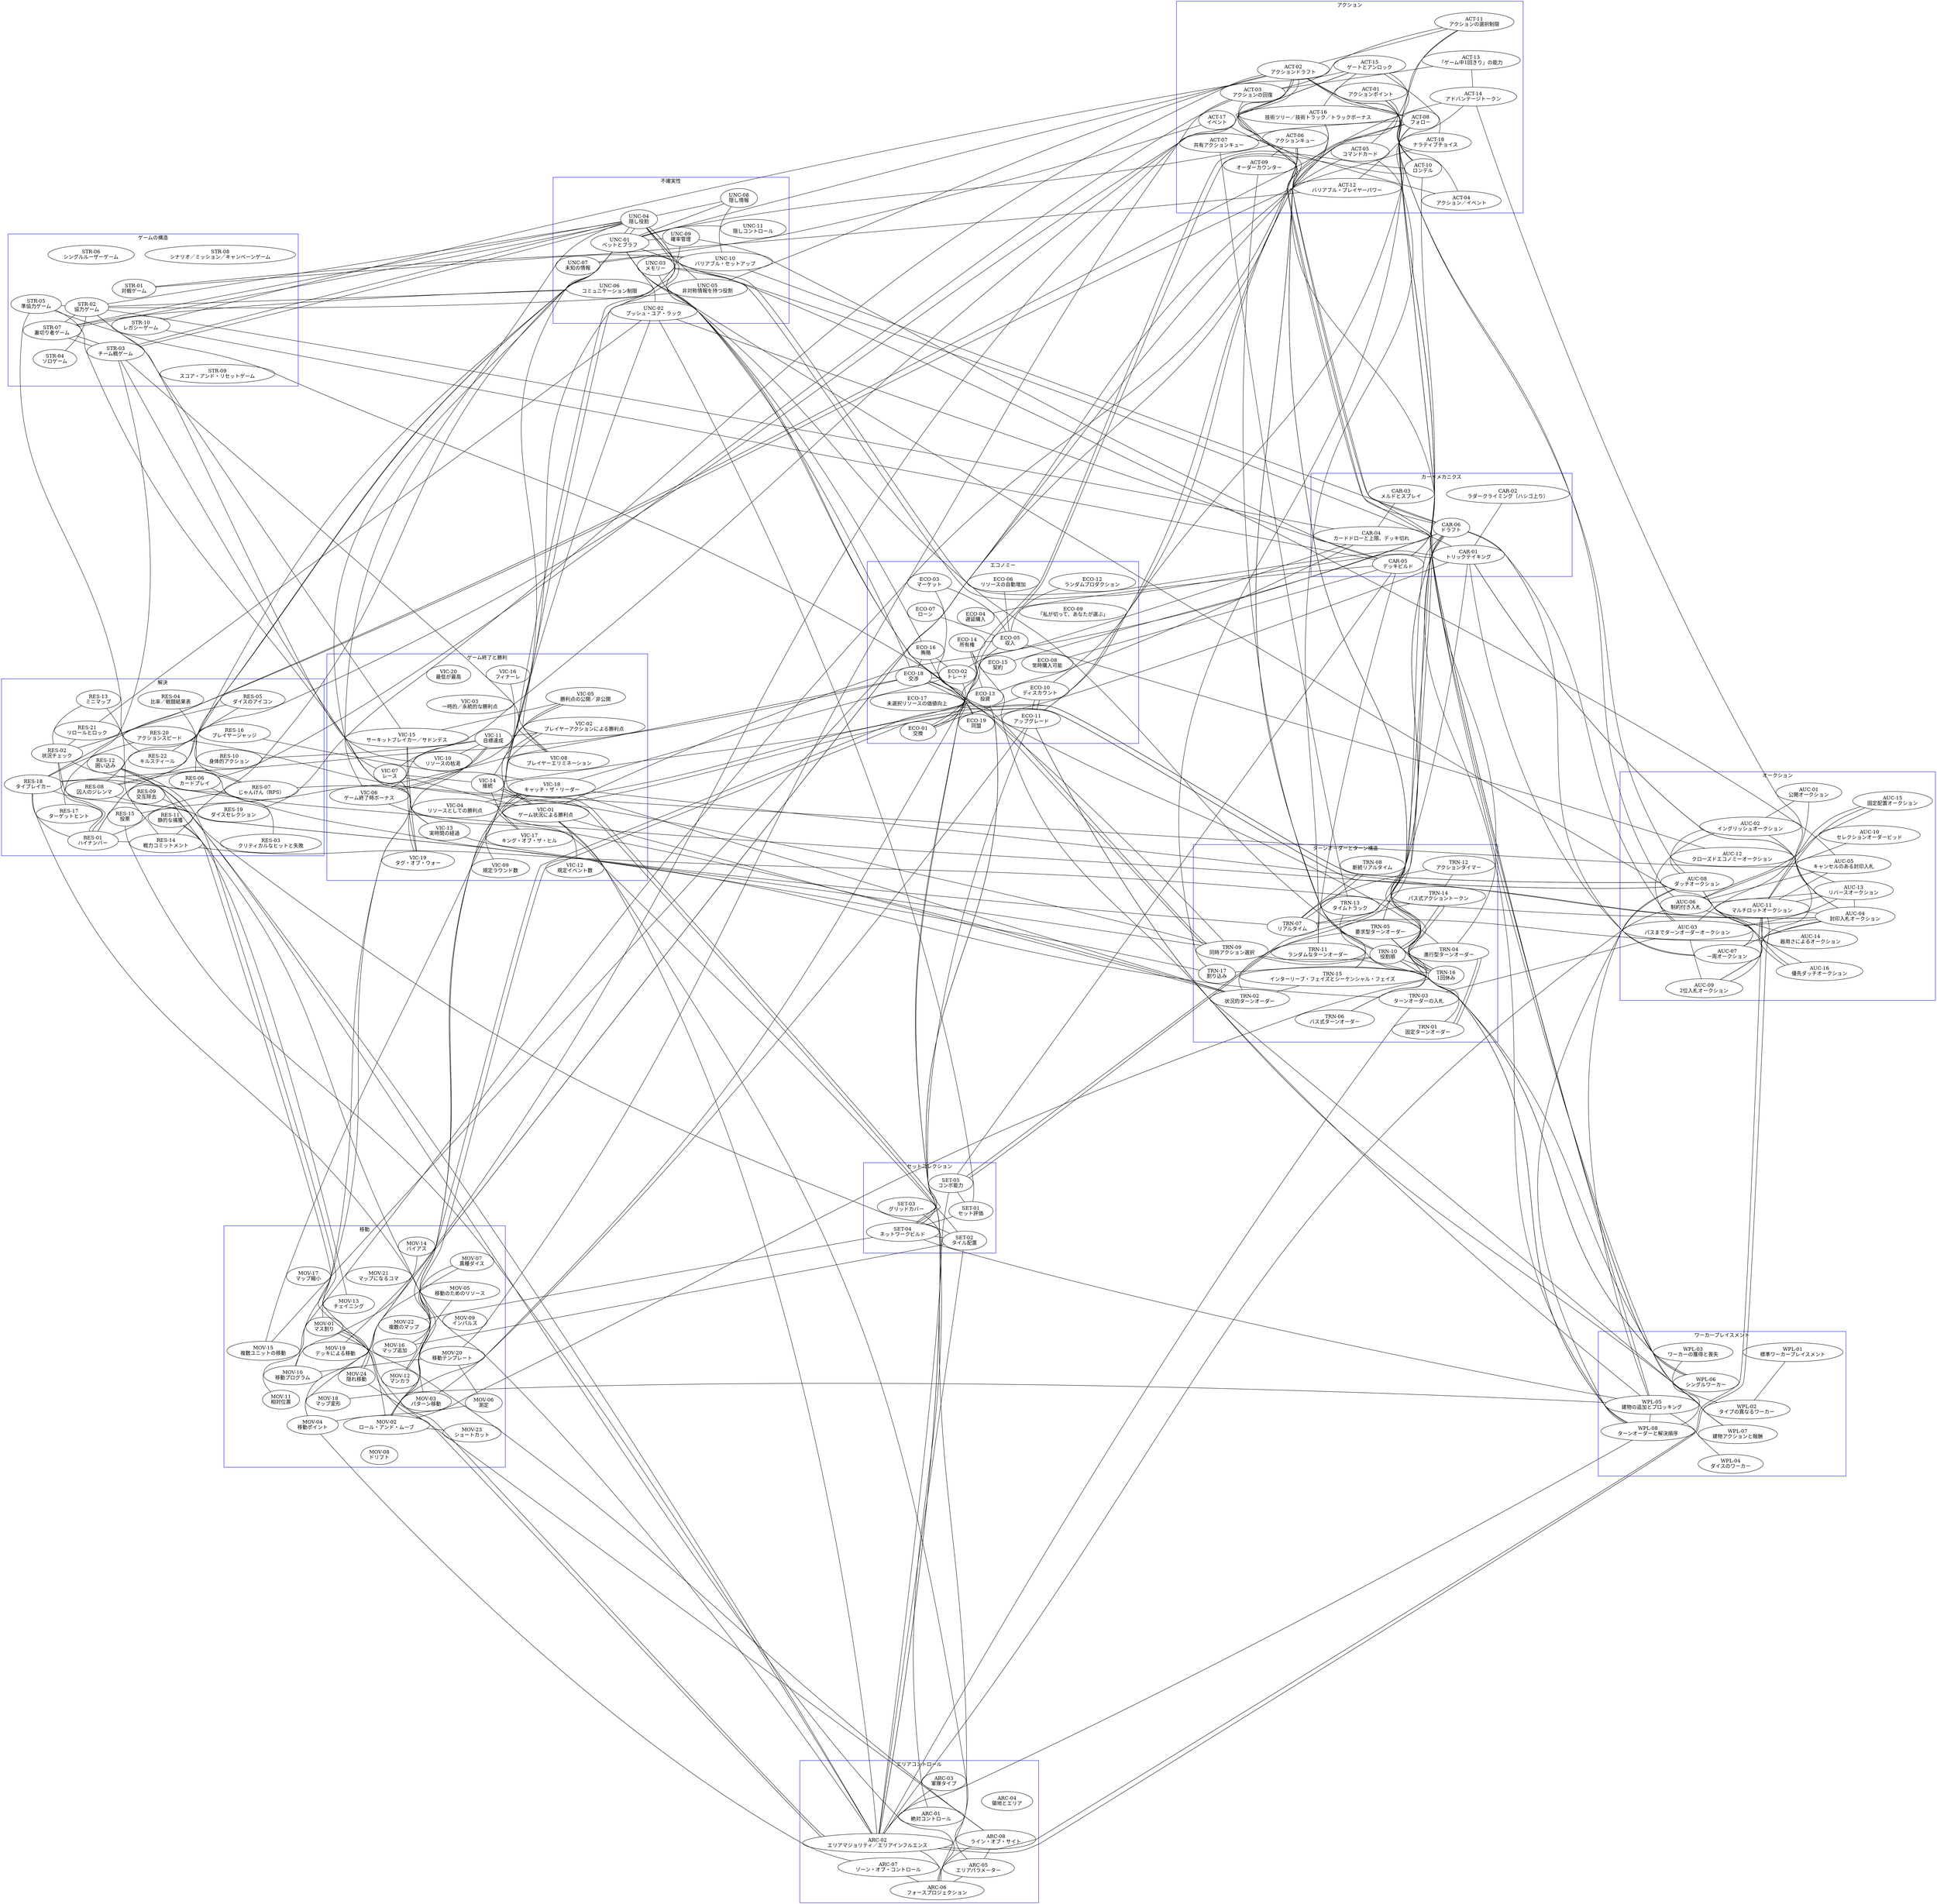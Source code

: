 digraph G {

    splines=true

    graph [
        charset = "UTF-8";
        layout = fdp;
    ];
    edge [
        dir = none;
    ];

    subgraph cluster_STR {
        str01[label="STR-01\n対戦ゲーム"];
        str02[label="STR-02\n協力ゲーム"];
        str03[label="STR-03\nチーム戦ゲーム"];
        str04[label="STR-04\nソロゲーム"];
        str05[label="STR-05\n準協力ゲーム"];
        str06[label="STR-06\nシングルルーザーゲーム"];
        str07[label="STR-07\n裏切り者ゲーム"];
        str08[label="STR-08\nシナリオ／ミッション／キャンペーンゲーム"];
        str09[label="STR-09\nスコア・アンド・リセットゲーム"];
        str10[label="STR-10\nレガシーゲーム"];
        color=blue
        label="ゲームの構造"
    }

    subgraph cluster_TRN {
        trn01[label="TRN-01\n固定ターンオーダー"];
        trn02[label="TRN-02\n状況的ターンオーダー"];
        trn03[label="TRN-03\nターンオーダーの入札"];
        trn04[label="TRN-04\n進行型ターンオーダー"];
        trn05[label="TRN-05\n要求型ターンオーダー"];
        trn06[label="TRN-06\nパス式ターンオーダー"];
        trn07[label="TRN-07\nリアルタイム"];
        trn08[label="TRN-08\n断続リアルタイム"];
        trn09[label="TRN-09\n同時アクション選択"];
        trn10[label="TRN-10\n役割順"];
        trn11[label="TRN-11\nランダムなターンオーダー"];
        trn12[label="TRN-12\nアクションタイマー"];
        trn13[label="TRN-13\nタイムトラック"];
        trn14[label="TRN-14\nパス式アクショントークン"];
        trn15[label="TRN-15\nインターリーブ・フェイズとシーケンシャル・フェイズ"];
        trn16[label="TRN-16\n1回休み"];
        trn17[label="TRN-17\n割り込み"];
        color=blue
        label="ターンオーダーとターン構造"
    }

    subgraph cluster_ACT {
        act01[label="ACT-01\nアクションポイント"];
        act02[label="ACT-02\nアクションドラフト"];
        act03[label="ACT-03\nアクションの回復"];
        act04[label="ACT-04\nアクション／イベント"];
        act05[label="ACT-05\nコマンドカード"];
        act06[label="ACT-06\nアクションキュー"];
        act07[label="ACT-07\n共有アクションキュー"];
        act08[label="ACT-08\nフォロー"];
        act09[label="ACT-09\nオーダーカウンター"];
        act10[label="ACT-10\nロンデル"];
        act11[label="ACT-11\nアクションの選択制限"];
        act12[label="ACT-12\nバリアブル・プレイヤーパワー"];
        act13[label="ACT-13\n「ゲーム中1回きり」の能力"];
        act14[label="ACT-14\nアドバンテージトークン"];
        act15[label="ACT-15\nゲートとアンロック"];
        act16[label="ACT-16\n技術ツリー／技術トラック／トラックボーナス"];
        act17[label="ACT-17\nイベント"];
        act18[label="ACT-18\nナラティブチョイス"];
        color=blue
        label="アクション"
    }

    subgraph cluster_RES {
        res01[label="RES-01\nハイナンバー"];
        res02[label="RES-02\n状況チェック"];
        res03[label="RES-03\nクリティカルなヒットと失敗"];
        res04[label="RES-04\n比率／戦闘結果表"];
        res05[label="RES-05\nダイスのアイコン"];
        res06[label="RES-06\nカードプレイ"];
        res07[label="RES-07\nじゃんけん（RPS）"];
        res08[label="RES-08\n囚人のジレンマ"];
        res09[label="RES-09\n交互除去"];
        res10[label="RES-10\n身体的アクション"];
        res11[label="RES-11\n静的な捕獲"];
        res12[label="RES-12\n囲い込み"];
        res13[label="RES-13\nミニマップ"];
        res14[label="RES-14\n戦力コミットメント"];
        res15[label="RES-15\n投票"];
        res16[label="RES-16\nプレイヤージャッジ"];
        res17[label="RES-17\nターゲットヒント"];
        res18[label="RES-18\nタイブレイカー"];
        res19[label="RES-19\nダイスセレクション"];
        res20[label="RES-20\nアクションスピード"];
        res21[label="RES-21\nリロールとロック"];
        res22[label="RES-22\nキルスティール"];
        color=blue
        label="解決"
    }

    subgraph cluster_VIC {
        vic01[label="VIC-01\nゲーム状況による勝利点"];
        vic02[label="VIC-02\nプレイヤーアクションによる勝利点"];
        vic03[label="VIC-03\n一時的／永続的な勝利点"];
        vic04[label="VIC-04\nリソースとしての勝利点"];
        vic05[label="VIC-05\n勝利点の公開／非公開"];
        vic06[label="VIC-06\nゲーム終了時ボーナス"];
        vic07[label="VIC-07\nレース"];
        vic08[label="VIC-08\nプレイヤーエリミネーション"];
        vic09[label="VIC-09\n規定ラウンド数"];
        vic10[label="VIC-10\nリソースの枯渇"];
        vic11[label="VIC-11\n目標達成"];
        vic12[label="VIC-12\n規定イベント数"];
        vic13[label="VIC-13\n実時間の経過"];
        vic14[label="VIC-14\n接続"];
        vic15[label="VIC-15\nサーキットブレイカー／サドンデス"];
        vic16[label="VIC-16\nフィナーレ"];
        vic17[label="VIC-17\nキング・オブ・ザ・ヒル"];
        vic18[label="VIC-18\nキャッチ・ザ・リーダー"];
        vic19[label="VIC-19\nタグ・オブ・ウォー"];
        vic20[label="VIC-20\n最低が最高"];
        color=blue
        label="ゲーム終了と勝利"
    }

    subgraph cluster_UNC {
        unc01[label="UNC-01\nベットとブラフ"];
        unc02[label="UNC-02\nプッシュ・ユア・ラック"];
        unc03[label="UNC-03\nメモリー"];
        unc04[label="UNC-04\n隠し役割"];
        unc05[label="UNC-05\n非対称情報を持つ役割"];
        unc06[label="UNC-06\nコミュニケーション制限"];
        unc07[label="UNC-07\n未知の情報"];
        unc08[label="UNC-08\n隠し情報"];
        unc09[label="UNC-09\n確率管理"];
        unc10[label="UNC-10\nバリアブル・セットアップ"];
        unc11[label="UNC-11\n隠しコントロール"];
        color=blue
        label="不確実性"
    }

    subgraph cluster_ECO {
        eco01[label="ECO-01\n交換"];
        eco02[label="ECO-02\nトレード"];
        eco03[label="ECO-03\nマーケット"];
        eco04[label="ECO-04\n遅延購入"];
        eco05[label="ECO-05\n収入"];
        eco06[label="ECO-06\nリソースの自動増加"];
        eco07[label="ECO-07\nローン"];
        eco08[label="ECO-08\n常時購入可能"];
        eco09[label="ECO-09\n「私が切って、あなたが選ぶ」"];
        eco10[label="ECO-10\nディスカウント"];
        eco11[label="ECO-11\nアップグレード"];
        eco12[label="ECO-12\nランダムプロダクション"];
        eco13[label="ECO-13\n投資"];
        eco14[label="ECO-14\n所有権"];
        eco15[label="ECO-15\n契約"];
        eco16[label="ECO-16\n賄賂"];
        eco17[label="ECO-17\n未選択リソースの価値向上"];
        eco18[label="ECO-18\n交渉"];
        eco19[label="ECO-19\n同盟"];
        color=blue
        label="エコノミー"
    }

    subgraph cluster_AUC {
        auc01[label="AUC-01\n公開オークション"];
        auc02[label="AUC-02\nイングリッシュオークション"];
        auc03[label="AUC-03\nパスまでターンオーダーオークション"];
        auc04[label="AUC-04\n封印入札オークション"];
        auc05[label="AUC-05\nキャンセルのある封印入札"];
        auc06[label="AUC-06\n制約付き入札"];
        auc07[label="AUC-07\n一周オークション"];
        auc08[label="AUC-08\nダッチオークション"];
        auc09[label="AUC-09\n2位入札オークション"];
        auc10[label="AUC-10\nセレクションオーダービッド"];
        auc11[label="AUC-11\nマルチロットオークション"];
        auc12[label="AUC-12\nクローズドエコノミーオークション"];
        auc13[label="AUC-13\nリバースオークション"];
        auc14[label="AUC-14\n器用さによるオークション"];
        auc15[label="AUC-15\n固定配置オークション"];
        auc16[label="AUC-16\n優先ダッチオークション"];
        color=blue
        label="オークション"
    }

    subgraph cluster_WPL {
        wpl01[label="WPL-01\n標準ワーカープレイスメント"];
        wpl02[label="WPL-02\nタイプの異なるワーカー"];
        wpl03[label="WPL-03\nワーカーの獲得と喪失"];
        wpl04[label="WPL-04\nダイスのワーカー"];
        wpl05[label="WPL-05\n建物の追加とブロッキング"];
        wpl06[label="WPL-06\nシングルワーカー"];
        wpl07[label="WPL-07\n建物アクションと報酬"];
        wpl08[label="WPL-08\nターンオーダーと解決順序"];
        color=blue
        label="ワーカープレイスメント"
    }

    subgraph cluster_MOV {
        mov01[label="MOV-01\nマス割り"];
        mov02[label="MOV-02\nロール・アンド・ムーブ"];
        mov03[label="MOV-03\nパターン移動"];
        mov04[label="MOV-04\n移動ポイント"];
        mov05[label="MOV-05\n移動のためのリソース"];
        mov06[label="MOV-06\n測定"];
        mov07[label="MOV-07\n異種ダイス"];
        mov08[label="MOV-08\nドリフト"];
        mov09[label="MOV-09\nインパルス"];
        mov10[label="MOV-10\n移動プログラム"];
        mov11[label="MOV-11\n相対位置"];
        mov12[label="MOV-12\nマンカラ"];
        mov13[label="MOV-13\nチェイニング"];
        mov14[label="MOV-14\nバイアス"];
        mov15[label="MOV-15\n複数ユニットの移動"];
        mov16[label="MOV-16\nマップ追加"];
        mov17[label="MOV-17\nマップ縮小"];
        mov18[label="MOV-18\nマップ変形"];
        mov19[label="MOV-19\nデッキによる移動"];
        mov20[label="MOV-20\n移動テンプレート"];
        mov21[label="MOV-21\nマップになるコマ"];
        mov22[label="MOV-22\n複数のマップ"];
        mov23[label="MOV-23\nショートカット"];
        mov24[label="MOV-24\n隠れ移動"];
        color=blue
        label="移動"
    }

    subgraph cluster_ARC {
        arc01[label="ARC-01\n絶対コントロール"];
        arc02[label="ARC-02\nエリアマジョリティ／エリアインフルエンス"];
        arc03[label="ARC-03\n軍隊タイプ"];
        arc04[label="ARC-04\n領地とエリア"];
        arc05[label="ARC-05\nエリアパラメーター"];
        arc06[label="ARC-06\nフォースプロジェクション"];
        arc07[label="ARC-07\nゾーン・オブ・コントロール"];
        arc08[label="ARC-08\nライン・オブ・サイト"];
        color=blue
        label="エリアコントロール"
    }

    subgraph cluster_SET {
        set01[label="SET-01\nセット評価"];
        set02[label="SET-02\nタイル配置"];
        set03[label="SET-03\nグリッドカバー"];
        set04[label="SET-04\nネットワークビルド"];
        set05[label="SET-05\nコンボ能力"];
        color=blue
        label="セットコレクション"
    }

    subgraph cluster_CAR {
        car01[label="CAR-01\nトリックテイキング"];
        car02[label="CAR-02\nラダークライミング（ハシゴ上り）"];
        car03[label="CAR-03\nメルドとスプレイ"];
        car04[label="CAR-04\nカードドローと上限、デッキ切れ"];
        car05[label="CAR-05\nデッキビルド"];
        car06[label="CAR-06\nドラフト"];
        color=blue
        label="カードメカニクス"
    }

str01 -> act12
str01 -> unc10

str03 -> str07
str03 -> unc04

str04 -> str02

str05 -> str02

str07 -> str02
str07 -> str03
str07 -> unc04

str10 -> act15
str10 -> car05

trn01 -> trn04
trn01 -> trn05

trn02 -> vic01
trn02 -> vic06
trn02 -> vic18

trn03 -> res18
trn03 -> auc03
trn03 -> arc02

trn04 -> str05
trn04 -> trn01
trn04 -> act08

trn05 -> trn02
trn05 -> trn06
trn05 -> act02
trn05 -> car01

trn06 -> car06

trn07 -> trn08

trn08 -> trn07

trn09 -> trn10
trn09 -> unc01
trn09 -> eco18

trn10 -> trn09
trn10 -> trn16
trn10 -> act08
trn10 -> unc01
trn10 -> car06

trn11 -> car05

trn12 -> trn07

trn14 -> trn07
trn14 -> trn12
trn14 -> trn16

trn15 -> trn02

trn16 -> trn14
trn16 -> act03
trn16 -> mov02

trn17 -> trn16

act02 -> trn10
act02 -> act08
act02 -> res19
act02 -> unc05
act02 -> car06

act03 -> act13

act04 -> act01
act04 -> act17

act05 -> trn11

act06 -> trn15
act06 -> unc01

act07 -> trn13
act07 -> act06
act07 -> act08

act08 -> trn10
act08 -> trn17
act08 -> act02
act08 -> car05

act09 -> trn15
act09 -> act06

act10 -> act01
act10 -> mov12

act11 -> act02
act11 -> act03
act11 -> act05
act11 -> act10

act14 -> act12
act14 -> act13
act14 -> res18
act14 -> auc04

act16 -> act15

act18 -> act15
act18 -> res02

res01 -> res02
res01 -> res18

res02 -> res01

res03 -> res04

res05 -> res01
res05 -> res02

res06 -> trn17
res06 -> act03
res06 -> unc01

res07 -> res01
res07 -> res02
res07 -> res08
res07 -> auc05

res08 -> trn09
res08 -> res07
res08 -> unc01

res09 -> arc02

res10 -> vic11

res11 -> mov03
res11 -> mov13

res12 -> arc02

res13 -> res02
res13 -> res14

res14 -> res01
res14 -> unc01
res14 -> auc04

res15 -> arc02

res16 -> vic18

res17 -> str03

res18 -> eco18

res20 -> trn09
res20 -> res18

res21 -> res02
res21 -> unc02

res22 -> str05
res22 -> act15

vic01 -> vic02
vic01 -> vic12
vic01 -> arc02
vic01 -> car06

vic02 -> vic01
vic02 -> vic11

vic04 -> auc08

vic05 -> vic06
vic05 -> vic15

vic06 -> act15

vic07 -> vic01

vic08 -> str03
vic08 -> unc04

vic09 -> vic05

vic10 -> str02

vic11 -> vic06
vic11 -> vic07
vic11 -> vic10

vic13 -> str03
vic13 -> str05
vic13 -> trn07

vic14 -> vic07
vic14 -> set02
vic14 -> set04

vic15 -> str02
vic15 -> vic19

vic16 -> vic14

vic17 -> vic18

vic18 -> vic04
vic18 -> vic17

vic19 -> vic11
vic19 -> vic15

unc01 -> act02
unc01 -> res01
unc01 -> vic07
unc01 -> unc04
unc01 -> car01

unc02 -> unc01
unc02 -> car05

unc03 -> car01

unc04 -> str02
unc04 -> str03
unc04 -> str07
unc04 -> vic06
unc04 -> vic08
unc04 -> unc01

unc05 -> str02
unc05 -> unc04

unc06 -> str02
unc06 -> str07

unc07 -> act17

unc08 -> unc01
unc08 -> unc04

unc09 -> unc01
unc09 -> car05

unc10 -> unc07
unc10 -> unc08
unc10 -> car06

unc11 -> unc01

eco02 -> vic18
eco02 -> eco01
eco02 -> eco18

eco03 -> eco01

eco04 -> car05

eco05 -> eco01
eco05 -> eco03
eco05 -> eco06
eco05 -> eco07
eco05 -> eco12
eco05 -> eco14
eco05 -> auc12
eco05 -> mov02

eco08 -> car05

eco10 -> act16
eco10 -> eco01
eco10 -> eco11

eco11 -> act15
eco11 -> act16
eco11 -> eco10

eco13 -> vic14
eco13 -> arc02
eco13 -> set04
eco13 -> car04

eco14 -> eco13

eco15 -> car06

eco16 -> unc01
eco16 -> eco02
eco16 -> arc02

eco17 -> auc08

eco18 -> trn09
eco18 -> res15
eco18 -> unc04
eco18 -> eco02
eco18 -> eco16

eco19 -> unc04
eco19 -> eco18
eco19 -> car01

auc02 -> auc01
auc02 -> auc08

auc03 -> auc01
auc03 -> auc02
auc03 -> car06

auc04 -> res18
auc04 -> vic18
auc04 -> auc03

auc05 -> unc01
auc05 -> auc06

auc06 -> act01
auc06 -> arc02

auc07 -> auc04
auc07 -> auc06
auc07 -> car06

auc08 -> act01
auc08 -> vic04
auc08 -> eco17

auc09 -> auc02
auc09 -> auc03
auc09 -> auc04
auc09 -> auc08

auc10 -> auc06

auc11 -> auc04
auc11 -> auc05
auc11 -> auc15
auc11 -> auc16
auc11 -> arc02

auc13 -> auc03
auc13 -> auc04
auc13 -> auc06
auc13 -> auc11
auc13 -> car01

auc14 -> trn07
auc14 -> unc03

auc15 -> auc06
auc15 -> auc11

auc16 -> auc08
auc16 -> auc11

wpl02 -> eco11
wpl02 -> wpl01

wpl05 -> act02
wpl05 -> eco14
wpl05 -> auc08
wpl05 -> wpl04

wpl06 -> trn10
wpl06 -> trn13
wpl06 -> act01
wpl06 -> act02
wpl06 -> act10

wpl07 -> trn10
wpl07 -> act02
wpl07 -> eco11

wpl08 -> trn05
wpl08 -> trn11
wpl08 -> auc08
wpl08 -> wpl03
wpl08 -> wpl05
wpl08 -> arc02
wpl08 -> car06

mov01 -> vic07
mov01 -> mov02

mov02 -> unc02
mov02 -> unc09
mov02 -> mov07

mov03 -> eco11

mov04 -> act01

mov05 -> mov02

mov06 -> mov04

mov07 -> mov04

mov10 -> act06

mov11 -> vic07

mov12 -> act10

mov14 -> mov10

mov15 -> act05
mov15 -> unc01

mov16 -> vic18
mov16 -> set02

mov18 -> wpl05

mov19 -> act15

mov20 -> act03
mov20 -> mov06
mov20 -> mov10

mov22 -> set04

mov23 -> mov02

mov24 -> act06
mov24 -> mov01
mov24 -> arc08

arc01 -> eco14

arc02 -> res12
arc02 -> res18
arc02 -> auc11

arc03 -> arc02

arc05 -> vic01
arc05 -> arc06
arc05 -> arc08

arc06 -> res12
arc06 -> arc02

arc07 -> mov04
arc07 -> arc06

arc08 -> mov01
arc08 -> arc06

set01 -> unc02

set02 -> res12
set02 -> arc02

set03 -> arc02

set04 -> vic14
set04 -> eco11
set04 -> wpl05
set04 -> set01
set04 -> set02

set05 -> arc06
set05 -> set01
set05 -> car06

car01 -> unc03
car01 -> auc04
car01 -> auc07

car02 -> car01

car04 -> str02
car04 -> eco02
car04 -> car03

car05 -> act16
car05 -> set05

car06 -> act02
car06 -> set05

}

